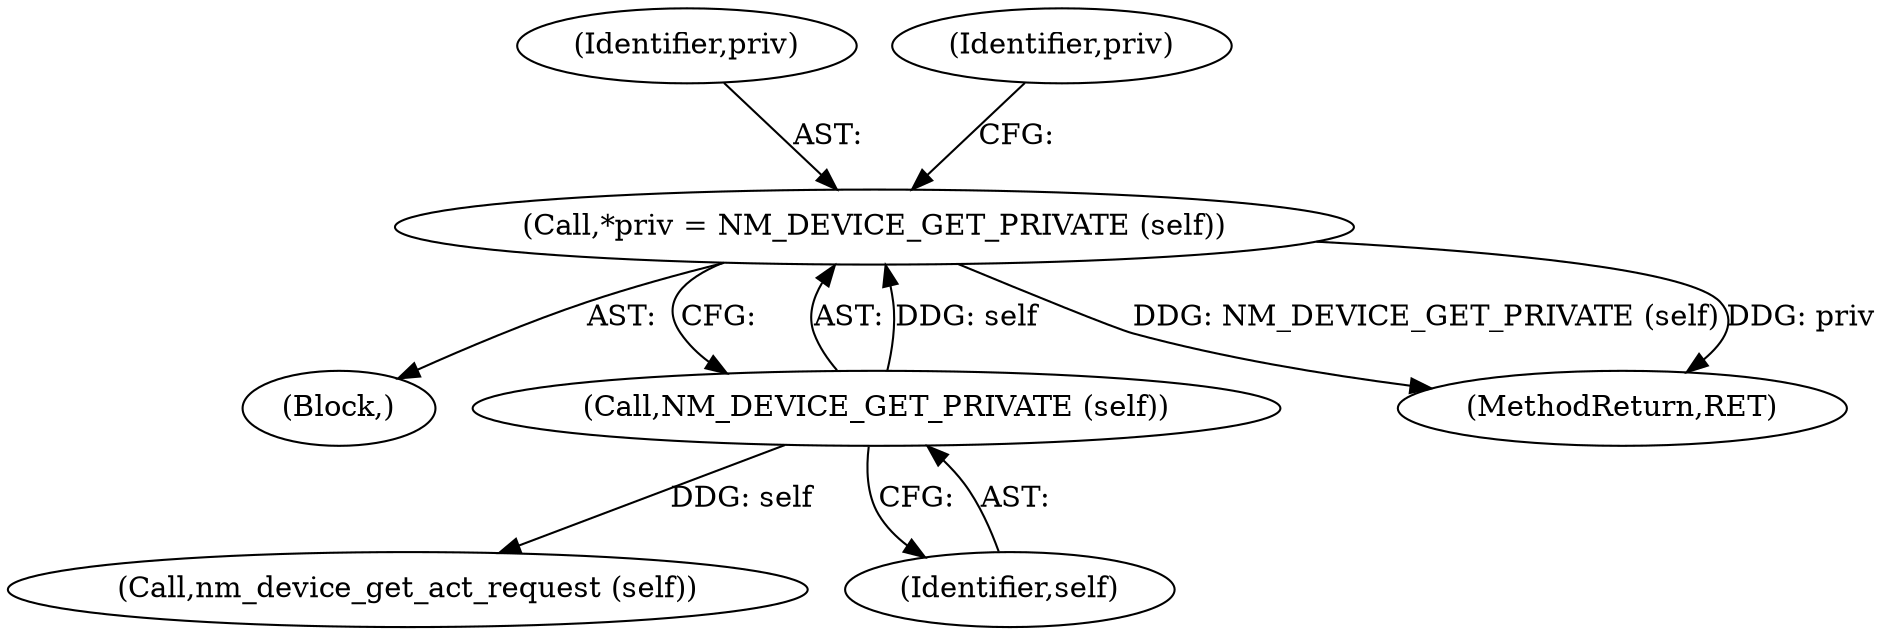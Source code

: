 digraph "0_NetworkManager_d5fc88e573fa58b93034b04d35a2454f5d28cad9@pointer" {
"1003301" [label="(Call,*priv = NM_DEVICE_GET_PRIVATE (self))"];
"1003303" [label="(Call,NM_DEVICE_GET_PRIVATE (self))"];
"1003299" [label="(Block,)"];
"1003312" [label="(Call,nm_device_get_act_request (self))"];
"1003303" [label="(Call,NM_DEVICE_GET_PRIVATE (self))"];
"1003302" [label="(Identifier,priv)"];
"1007368" [label="(MethodReturn,RET)"];
"1003307" [label="(Identifier,priv)"];
"1003301" [label="(Call,*priv = NM_DEVICE_GET_PRIVATE (self))"];
"1003304" [label="(Identifier,self)"];
"1003301" -> "1003299"  [label="AST: "];
"1003301" -> "1003303"  [label="CFG: "];
"1003302" -> "1003301"  [label="AST: "];
"1003303" -> "1003301"  [label="AST: "];
"1003307" -> "1003301"  [label="CFG: "];
"1003301" -> "1007368"  [label="DDG: NM_DEVICE_GET_PRIVATE (self)"];
"1003301" -> "1007368"  [label="DDG: priv"];
"1003303" -> "1003301"  [label="DDG: self"];
"1003303" -> "1003304"  [label="CFG: "];
"1003304" -> "1003303"  [label="AST: "];
"1003303" -> "1003312"  [label="DDG: self"];
}
